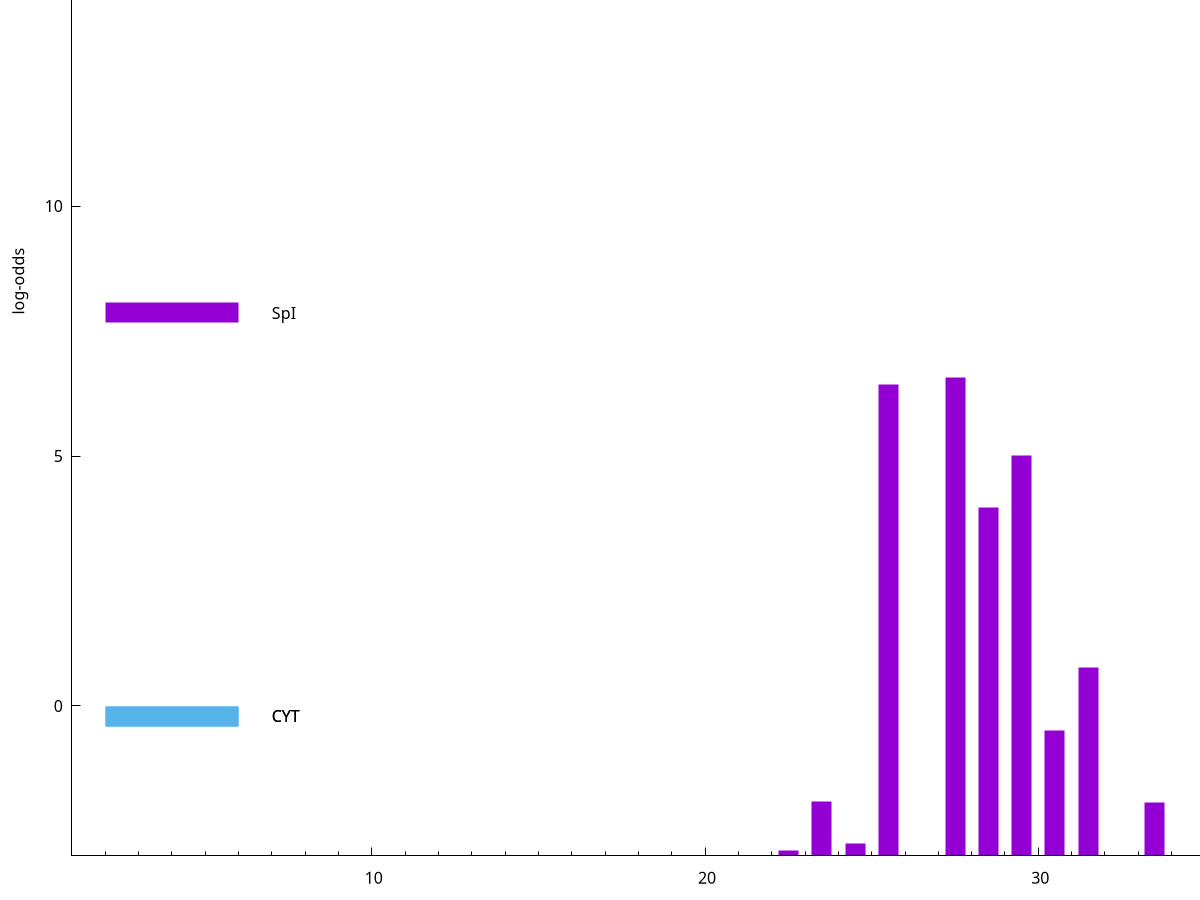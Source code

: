 set title "LipoP predictions for SRR5666568.gff"
set size 2., 1.4
set xrange [1:70] 
set mxtics 10
set yrange [-3:20]
set y2range [0:23]
set ylabel "log-odds"
set term postscript eps color solid "Helvetica" 30
set output "SRR5666568.gff362.eps"
set arrow from 2,16.7659 to 6,16.7659 nohead lt 4 lw 20
set label "TMH" at 7,16.7659
set arrow from 2,7.8639 to 6,7.8639 nohead lt 1 lw 20
set label "SpI" at 7,7.8639
set arrow from 2,-0.200913 to 6,-0.200913 nohead lt 3 lw 20
set label "CYT" at 7,-0.200913
set arrow from 2,-0.200913 to 6,-0.200913 nohead lt 3 lw 20
set label "CYT" at 7,-0.200913
set arrow from 2,16.7659 to 6,16.7659 nohead lt 4 lw 20
set label "TMH" at 7,16.7659
# NOTE: The scores below are the log-odds scores with the threshold
# NOTE: subtracted (a hack to make gnuplot make the histogram all
# NOTE: look nice).
plot "-" axes x1y2 title "" with impulses lt 1 lw 20
27.500000 9.563830
25.500000 9.435570
29.500000 8.014870
28.500000 6.964250
31.500000 3.776698
30.500000 2.500091
23.500000 1.091960
33.500000 1.076540
37.500000 0.842520
24.500000 0.240920
22.500000 0.114840
e
exit
